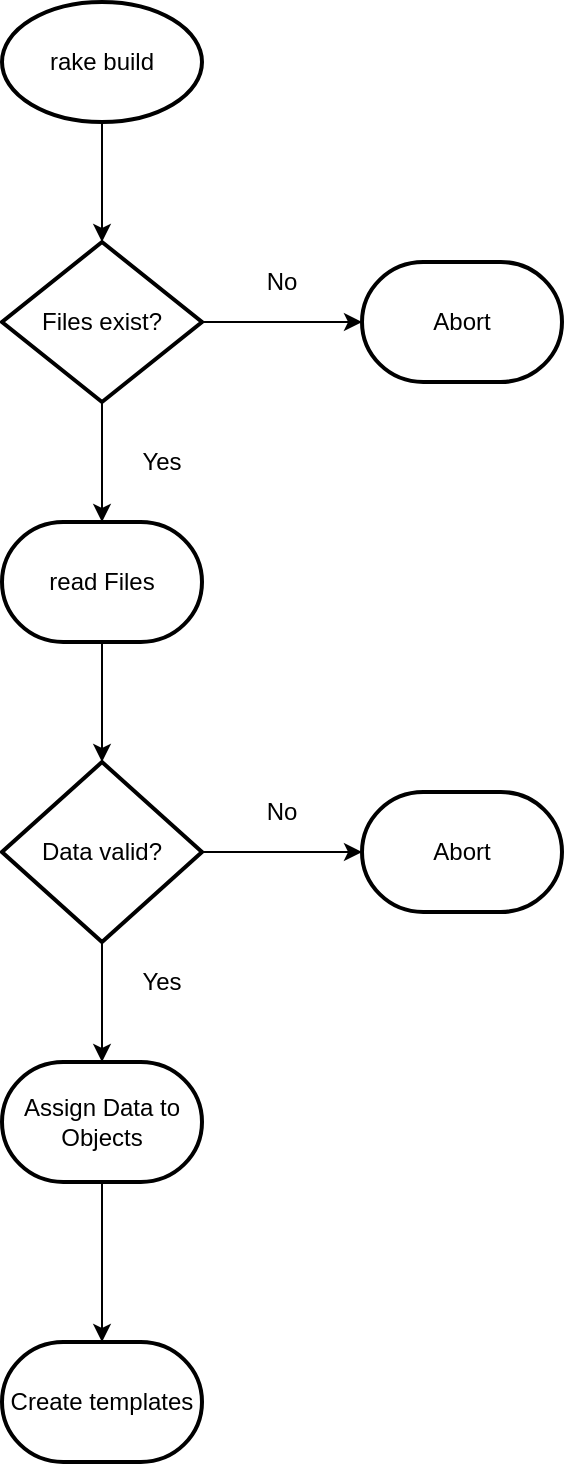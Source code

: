 <mxfile version="12.4.2" type="device" pages="1"><diagram id="xrGu1HPNtvBq-kejEZZN" name="Page-1"><mxGraphModel dx="1418" dy="902" grid="1" gridSize="10" guides="1" tooltips="1" connect="1" arrows="1" fold="1" page="1" pageScale="1" pageWidth="850" pageHeight="1100" math="0" shadow="0"><root><mxCell id="0"/><mxCell id="1" parent="0"/><mxCell id="YOJZlr87_L7bVMGdAjG--9" value="" style="edgeStyle=orthogonalEdgeStyle;rounded=0;orthogonalLoop=1;jettySize=auto;html=1;" edge="1" parent="1" source="YOJZlr87_L7bVMGdAjG--1" target="YOJZlr87_L7bVMGdAjG--4"><mxGeometry relative="1" as="geometry"/></mxCell><mxCell id="YOJZlr87_L7bVMGdAjG--1" value="rake build" style="strokeWidth=2;html=1;shape=mxgraph.flowchart.start_1;whiteSpace=wrap;" vertex="1" parent="1"><mxGeometry x="20" y="60" width="100" height="60" as="geometry"/></mxCell><mxCell id="YOJZlr87_L7bVMGdAjG--11" value="" style="edgeStyle=orthogonalEdgeStyle;rounded=0;orthogonalLoop=1;jettySize=auto;html=1;" edge="1" parent="1" source="YOJZlr87_L7bVMGdAjG--2" target="YOJZlr87_L7bVMGdAjG--10"><mxGeometry relative="1" as="geometry"/></mxCell><mxCell id="YOJZlr87_L7bVMGdAjG--2" value="read Files" style="strokeWidth=2;html=1;shape=mxgraph.flowchart.terminator;whiteSpace=wrap;" vertex="1" parent="1"><mxGeometry x="20" y="320" width="100" height="60" as="geometry"/></mxCell><mxCell id="YOJZlr87_L7bVMGdAjG--17" value="" style="edgeStyle=orthogonalEdgeStyle;rounded=0;orthogonalLoop=1;jettySize=auto;html=1;" edge="1" parent="1" source="YOJZlr87_L7bVMGdAjG--3"><mxGeometry relative="1" as="geometry"><mxPoint x="70" y="730" as="targetPoint"/></mxGeometry></mxCell><mxCell id="YOJZlr87_L7bVMGdAjG--3" value="Assign Data to Objects" style="strokeWidth=2;html=1;shape=mxgraph.flowchart.terminator;whiteSpace=wrap;" vertex="1" parent="1"><mxGeometry x="20" y="590" width="100" height="60" as="geometry"/></mxCell><mxCell id="YOJZlr87_L7bVMGdAjG--5" value="" style="edgeStyle=orthogonalEdgeStyle;rounded=0;orthogonalLoop=1;jettySize=auto;html=1;" edge="1" parent="1" source="YOJZlr87_L7bVMGdAjG--4" target="YOJZlr87_L7bVMGdAjG--2"><mxGeometry relative="1" as="geometry"/></mxCell><mxCell id="YOJZlr87_L7bVMGdAjG--4" value="Files exist?" style="strokeWidth=2;html=1;shape=mxgraph.flowchart.decision;whiteSpace=wrap;" vertex="1" parent="1"><mxGeometry x="20" y="180" width="100" height="80" as="geometry"/></mxCell><mxCell id="YOJZlr87_L7bVMGdAjG--8" value="Abort" style="strokeWidth=2;html=1;shape=mxgraph.flowchart.terminator;whiteSpace=wrap;" vertex="1" parent="1"><mxGeometry x="200" y="190" width="100" height="60" as="geometry"/></mxCell><mxCell id="YOJZlr87_L7bVMGdAjG--12" value="" style="edgeStyle=orthogonalEdgeStyle;rounded=0;orthogonalLoop=1;jettySize=auto;html=1;" edge="1" parent="1" source="YOJZlr87_L7bVMGdAjG--10" target="YOJZlr87_L7bVMGdAjG--3"><mxGeometry relative="1" as="geometry"/></mxCell><mxCell id="YOJZlr87_L7bVMGdAjG--14" value="" style="edgeStyle=orthogonalEdgeStyle;rounded=0;orthogonalLoop=1;jettySize=auto;html=1;entryX=0;entryY=0.5;entryDx=0;entryDy=0;entryPerimeter=0;" edge="1" parent="1" source="YOJZlr87_L7bVMGdAjG--10" target="YOJZlr87_L7bVMGdAjG--15"><mxGeometry relative="1" as="geometry"><mxPoint x="200" y="490" as="targetPoint"/></mxGeometry></mxCell><mxCell id="YOJZlr87_L7bVMGdAjG--10" value="Data valid?" style="strokeWidth=2;html=1;shape=mxgraph.flowchart.decision;whiteSpace=wrap;" vertex="1" parent="1"><mxGeometry x="20" y="440" width="100" height="90" as="geometry"/></mxCell><mxCell id="YOJZlr87_L7bVMGdAjG--15" value="Abort" style="strokeWidth=2;html=1;shape=mxgraph.flowchart.terminator;whiteSpace=wrap;" vertex="1" parent="1"><mxGeometry x="200" y="455" width="100" height="60" as="geometry"/></mxCell><mxCell id="YOJZlr87_L7bVMGdAjG--20" value="Create templates" style="strokeWidth=2;html=1;shape=mxgraph.flowchart.terminator;whiteSpace=wrap;" vertex="1" parent="1"><mxGeometry x="20" y="730" width="100" height="60" as="geometry"/></mxCell><mxCell id="YOJZlr87_L7bVMGdAjG--21" value="Yes" style="text;html=1;strokeColor=none;fillColor=none;align=center;verticalAlign=middle;whiteSpace=wrap;rounded=0;" vertex="1" parent="1"><mxGeometry x="80" y="280" width="40" height="20" as="geometry"/></mxCell><mxCell id="YOJZlr87_L7bVMGdAjG--22" value="No" style="text;html=1;strokeColor=none;fillColor=none;align=center;verticalAlign=middle;whiteSpace=wrap;rounded=0;" vertex="1" parent="1"><mxGeometry x="140" y="455" width="40" height="20" as="geometry"/></mxCell><mxCell id="YOJZlr87_L7bVMGdAjG--23" value="Yes" style="text;html=1;strokeColor=none;fillColor=none;align=center;verticalAlign=middle;whiteSpace=wrap;rounded=0;" vertex="1" parent="1"><mxGeometry x="80" y="540" width="40" height="20" as="geometry"/></mxCell><mxCell id="YOJZlr87_L7bVMGdAjG--24" value="No" style="text;html=1;strokeColor=none;fillColor=none;align=center;verticalAlign=middle;whiteSpace=wrap;rounded=0;" vertex="1" parent="1"><mxGeometry x="140" y="190" width="40" height="20" as="geometry"/></mxCell><mxCell id="YOJZlr87_L7bVMGdAjG--25" value="" style="edgeStyle=orthogonalEdgeStyle;rounded=0;orthogonalLoop=1;jettySize=auto;html=1;entryX=0;entryY=0.5;entryDx=0;entryDy=0;entryPerimeter=0;" edge="1" parent="1" source="YOJZlr87_L7bVMGdAjG--4" target="YOJZlr87_L7bVMGdAjG--8"><mxGeometry relative="1" as="geometry"><mxPoint x="120" y="220" as="sourcePoint"/><mxPoint x="200" y="220" as="targetPoint"/></mxGeometry></mxCell></root></mxGraphModel></diagram></mxfile>